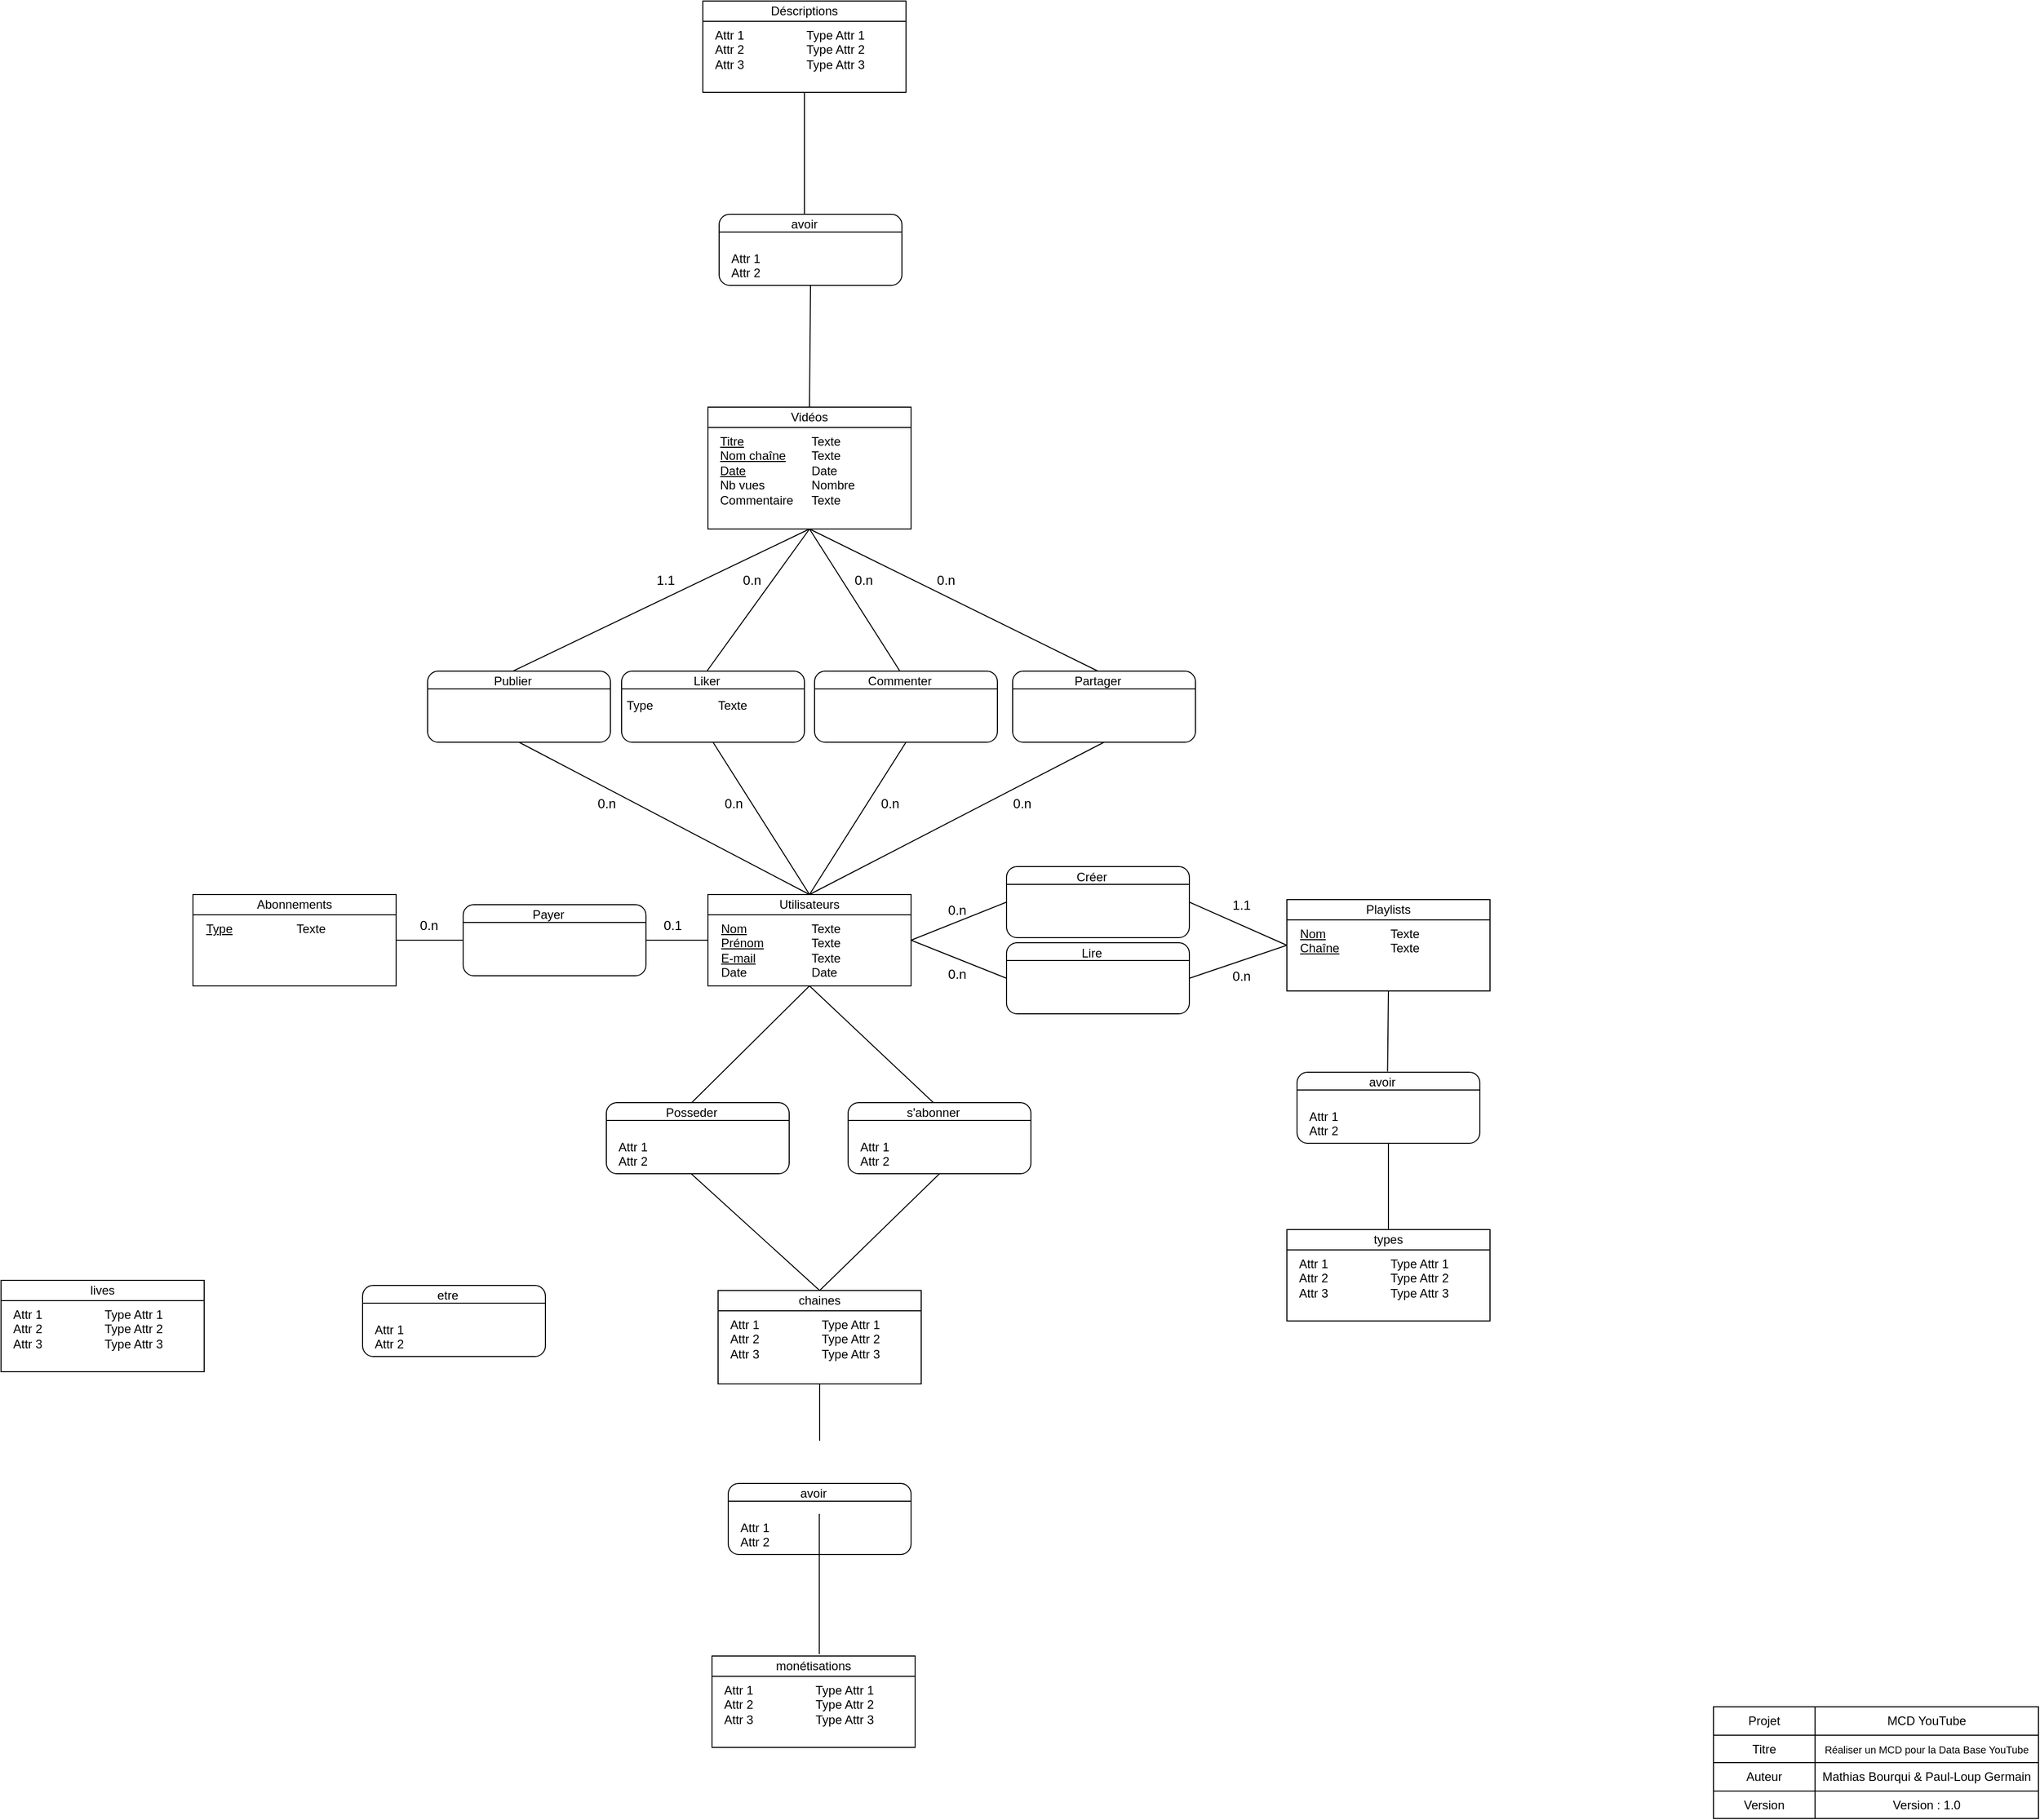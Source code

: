 <mxfile version="14.9.6" type="device"><diagram name="Page-1" id="2ca16b54-16f6-2749-3443-fa8db7711227"><mxGraphModel dx="4655" dy="2905" grid="1" gridSize="10" guides="1" tooltips="1" connect="1" arrows="1" fold="1" page="1" pageScale="1" pageWidth="1100" pageHeight="850" background="#ffffff" math="0" shadow="0"><root><mxCell id="0"/><mxCell id="1" parent="0"/><mxCell id="2ed32ef02a7f4228-1" value="&lt;div style=&quot;box-sizing: border-box ; width: 100% ; padding: 2px&quot;&gt;&lt;br&gt;&lt;/div&gt;" style="verticalAlign=top;align=center;overflow=fill;html=1;rounded=0;shadow=0;comic=0;labelBackgroundColor=none;strokeColor=#000000;strokeWidth=1;fillColor=#ffffff;fontFamily=Verdana;fontSize=12;fontColor=#000000;" parent="1" vertex="1"><mxGeometry x="570" y="250" width="200" height="90" as="geometry"/></mxCell><mxCell id="Gy9qdy7r6_L6vcuzWhop-12" value="&lt;div style=&quot;box-sizing: border-box ; width: 100% ; padding: 2px&quot;&gt;&lt;br&gt;&lt;/div&gt;" style="verticalAlign=top;align=center;overflow=fill;html=1;rounded=1;shadow=0;comic=0;labelBackgroundColor=none;strokeColor=#000000;strokeWidth=1;fillColor=#ffffff;fontFamily=Verdana;fontSize=12;fontColor=#000000;" parent="1" vertex="1"><mxGeometry x="294" y="30" width="180" height="70" as="geometry"/></mxCell><mxCell id="Gy9qdy7r6_L6vcuzWhop-16" value="&lt;div style=&quot;box-sizing: border-box ; width: 100% ; padding: 2px&quot;&gt;&lt;br&gt;&lt;/div&gt;" style="verticalAlign=top;align=center;overflow=fill;html=1;rounded=0;shadow=0;comic=0;labelBackgroundColor=none;strokeColor=#000000;strokeWidth=1;fillColor=#ffffff;fontFamily=Verdana;fontSize=12;fontColor=#000000;" parent="1" vertex="1"><mxGeometry x="570" y="-230" width="200" height="120" as="geometry"/></mxCell><mxCell id="SjU_2BTI9DgWFUzOwO9X-2" value="Utilisateurs" style="rounded=0;whiteSpace=wrap;html=1;" parent="1" vertex="1"><mxGeometry x="570" y="250" width="200" height="20" as="geometry"/></mxCell><mxCell id="SjU_2BTI9DgWFUzOwO9X-3" value="Vidéos" style="rounded=0;whiteSpace=wrap;html=1;" parent="1" vertex="1"><mxGeometry x="570" y="-230" width="200" height="20" as="geometry"/></mxCell><mxCell id="SjU_2BTI9DgWFUzOwO9X-4" value="&lt;u&gt;Nom&lt;/u&gt;&lt;br&gt;&lt;u&gt;Prénom&lt;/u&gt;&lt;br&gt;&lt;u&gt;E-mail&lt;/u&gt;&lt;br&gt;Date" style="text;html=1;strokeColor=none;fillColor=none;align=left;verticalAlign=top;whiteSpace=wrap;rounded=0;" parent="1" vertex="1"><mxGeometry x="581" y="270" width="90" height="70" as="geometry"/></mxCell><mxCell id="SjU_2BTI9DgWFUzOwO9X-6" value="Texte&lt;br&gt;Texte&lt;br&gt;Texte&lt;br&gt;Date" style="text;html=1;strokeColor=none;fillColor=none;align=left;verticalAlign=top;whiteSpace=wrap;rounded=0;" parent="1" vertex="1"><mxGeometry x="670" y="270" width="90" height="70" as="geometry"/></mxCell><mxCell id="SjU_2BTI9DgWFUzOwO9X-8" value="&lt;u&gt;Titre&lt;/u&gt;&lt;br&gt;&lt;u&gt;Nom chaîne&lt;/u&gt;&lt;br&gt;&lt;u&gt;Date&lt;/u&gt;&lt;br&gt;Nb vues&lt;br&gt;Commentaire" style="text;html=1;strokeColor=none;fillColor=none;align=left;verticalAlign=top;whiteSpace=wrap;rounded=0;" parent="1" vertex="1"><mxGeometry x="580" y="-210" width="90" height="100" as="geometry"/></mxCell><mxCell id="SjU_2BTI9DgWFUzOwO9X-10" value="Texte&lt;br&gt;Texte&lt;br&gt;Date&lt;br&gt;Nombre&lt;br&gt;Texte" style="text;html=1;strokeColor=none;fillColor=none;align=left;verticalAlign=top;whiteSpace=wrap;rounded=0;" parent="1" vertex="1"><mxGeometry x="670" y="-210" width="100" height="100" as="geometry"/></mxCell><mxCell id="SjU_2BTI9DgWFUzOwO9X-13" value="" style="endArrow=none;html=1;entryX=1;entryY=0.25;entryDx=0;entryDy=0;exitX=0;exitY=0.25;exitDx=0;exitDy=0;" parent="1" source="Gy9qdy7r6_L6vcuzWhop-12" target="Gy9qdy7r6_L6vcuzWhop-12" edge="1"><mxGeometry width="50" height="50" relative="1" as="geometry"><mxPoint x="14" y="180" as="sourcePoint"/><mxPoint x="64" y="130" as="targetPoint"/></mxGeometry></mxCell><mxCell id="SjU_2BTI9DgWFUzOwO9X-14" value="Publier" style="text;html=1;strokeColor=none;fillColor=none;align=center;verticalAlign=middle;whiteSpace=wrap;rounded=0;" parent="1" vertex="1"><mxGeometry x="318" y="30" width="120" height="20" as="geometry"/></mxCell><mxCell id="T0Hc3pSAEqjk6suuljC6-1" value="" style="shape=table;html=1;whiteSpace=wrap;startSize=0;container=1;collapsible=0;childLayout=tableLayout;" parent="1" vertex="1"><mxGeometry x="1560" y="1050" width="320" height="110" as="geometry"/></mxCell><mxCell id="T0Hc3pSAEqjk6suuljC6-2" value="" style="shape=partialRectangle;html=1;whiteSpace=wrap;collapsible=0;dropTarget=0;pointerEvents=0;fillColor=none;top=0;left=0;bottom=0;right=0;points=[[0,0.5],[1,0.5]];portConstraint=eastwest;" parent="T0Hc3pSAEqjk6suuljC6-1" vertex="1"><mxGeometry width="320" height="28" as="geometry"/></mxCell><mxCell id="T0Hc3pSAEqjk6suuljC6-3" value="Projet" style="shape=partialRectangle;html=1;whiteSpace=wrap;connectable=0;overflow=hidden;fillColor=none;top=0;left=0;bottom=0;right=0;" parent="T0Hc3pSAEqjk6suuljC6-2" vertex="1"><mxGeometry width="100" height="28" as="geometry"/></mxCell><mxCell id="T0Hc3pSAEqjk6suuljC6-4" value="MCD YouTube" style="shape=partialRectangle;html=1;whiteSpace=wrap;connectable=0;overflow=hidden;fillColor=none;top=0;left=0;bottom=0;right=0;" parent="T0Hc3pSAEqjk6suuljC6-2" vertex="1"><mxGeometry x="100" width="220" height="28" as="geometry"/></mxCell><mxCell id="T0Hc3pSAEqjk6suuljC6-5" value="" style="shape=partialRectangle;html=1;whiteSpace=wrap;collapsible=0;dropTarget=0;pointerEvents=0;fillColor=none;top=0;left=0;bottom=0;right=0;points=[[0,0.5],[1,0.5]];portConstraint=eastwest;" parent="T0Hc3pSAEqjk6suuljC6-1" vertex="1"><mxGeometry y="28" width="320" height="27" as="geometry"/></mxCell><mxCell id="T0Hc3pSAEqjk6suuljC6-6" value="Titre" style="shape=partialRectangle;html=1;whiteSpace=wrap;connectable=0;overflow=hidden;fillColor=none;top=0;left=0;bottom=0;right=0;" parent="T0Hc3pSAEqjk6suuljC6-5" vertex="1"><mxGeometry width="100" height="27" as="geometry"/></mxCell><mxCell id="T0Hc3pSAEqjk6suuljC6-7" value="&lt;font style=&quot;font-size: 10px&quot;&gt;Réaliser un MCD pour la Data Base YouTube&lt;/font&gt;" style="shape=partialRectangle;html=1;whiteSpace=wrap;connectable=0;overflow=hidden;fillColor=none;top=0;left=0;bottom=0;right=0;" parent="T0Hc3pSAEqjk6suuljC6-5" vertex="1"><mxGeometry x="100" width="220" height="27" as="geometry"/></mxCell><mxCell id="T0Hc3pSAEqjk6suuljC6-8" value="" style="shape=partialRectangle;html=1;whiteSpace=wrap;collapsible=0;dropTarget=0;pointerEvents=0;fillColor=none;top=0;left=0;bottom=0;right=0;points=[[0,0.5],[1,0.5]];portConstraint=eastwest;" parent="T0Hc3pSAEqjk6suuljC6-1" vertex="1"><mxGeometry y="55" width="320" height="28" as="geometry"/></mxCell><mxCell id="T0Hc3pSAEqjk6suuljC6-9" value="Auteur" style="shape=partialRectangle;html=1;whiteSpace=wrap;connectable=0;overflow=hidden;fillColor=none;top=0;left=0;bottom=0;right=0;" parent="T0Hc3pSAEqjk6suuljC6-8" vertex="1"><mxGeometry width="100" height="28" as="geometry"/></mxCell><mxCell id="T0Hc3pSAEqjk6suuljC6-10" value="Mathias Bourqui &amp;amp; Paul-Loup Germain" style="shape=partialRectangle;html=1;whiteSpace=wrap;connectable=0;overflow=hidden;fillColor=none;top=0;left=0;bottom=0;right=0;" parent="T0Hc3pSAEqjk6suuljC6-8" vertex="1"><mxGeometry x="100" width="220" height="28" as="geometry"/></mxCell><mxCell id="T0Hc3pSAEqjk6suuljC6-11" value="" style="shape=partialRectangle;html=1;whiteSpace=wrap;collapsible=0;dropTarget=0;pointerEvents=0;fillColor=none;top=0;left=0;bottom=0;right=0;points=[[0,0.5],[1,0.5]];portConstraint=eastwest;" parent="T0Hc3pSAEqjk6suuljC6-1" vertex="1"><mxGeometry y="83" width="320" height="27" as="geometry"/></mxCell><mxCell id="T0Hc3pSAEqjk6suuljC6-12" value="Version" style="shape=partialRectangle;html=1;whiteSpace=wrap;connectable=0;overflow=hidden;fillColor=none;top=0;left=0;bottom=0;right=0;" parent="T0Hc3pSAEqjk6suuljC6-11" vertex="1"><mxGeometry width="100" height="27" as="geometry"/></mxCell><mxCell id="T0Hc3pSAEqjk6suuljC6-13" value="Version : 1.0" style="shape=partialRectangle;html=1;whiteSpace=wrap;connectable=0;overflow=hidden;fillColor=none;top=0;left=0;bottom=0;right=0;" parent="T0Hc3pSAEqjk6suuljC6-11" vertex="1"><mxGeometry x="100" width="220" height="27" as="geometry"/></mxCell><mxCell id="DXN9fghOhobThYDQpGp4-1" value="&lt;div style=&quot;box-sizing: border-box ; width: 100% ; padding: 2px&quot;&gt;&lt;br&gt;&lt;/div&gt;" style="verticalAlign=top;align=center;overflow=fill;html=1;rounded=1;shadow=0;comic=0;labelBackgroundColor=none;strokeColor=#000000;strokeWidth=1;fillColor=#ffffff;fontFamily=Verdana;fontSize=12;fontColor=#000000;" parent="1" vertex="1"><mxGeometry x="485" y="30" width="180" height="70" as="geometry"/></mxCell><mxCell id="DXN9fghOhobThYDQpGp4-3" value="" style="endArrow=none;html=1;entryX=1;entryY=0.25;entryDx=0;entryDy=0;exitX=0;exitY=0.25;exitDx=0;exitDy=0;" parent="1" source="DXN9fghOhobThYDQpGp4-1" target="DXN9fghOhobThYDQpGp4-1" edge="1"><mxGeometry width="50" height="50" relative="1" as="geometry"><mxPoint x="205" y="180" as="sourcePoint"/><mxPoint x="255" y="130" as="targetPoint"/></mxGeometry></mxCell><mxCell id="DXN9fghOhobThYDQpGp4-4" value="Liker" style="text;html=1;strokeColor=none;fillColor=none;align=center;verticalAlign=middle;whiteSpace=wrap;rounded=0;" parent="1" vertex="1"><mxGeometry x="509" y="30" width="120" height="20" as="geometry"/></mxCell><mxCell id="DXN9fghOhobThYDQpGp4-5" value="&lt;div style=&quot;box-sizing: border-box ; width: 100% ; padding: 2px&quot;&gt;&lt;br&gt;&lt;/div&gt;" style="verticalAlign=top;align=center;overflow=fill;html=1;rounded=1;shadow=0;comic=0;labelBackgroundColor=none;strokeColor=#000000;strokeWidth=1;fillColor=#ffffff;fontFamily=Verdana;fontSize=12;fontColor=#000000;" parent="1" vertex="1"><mxGeometry x="675" y="30" width="180" height="70" as="geometry"/></mxCell><mxCell id="DXN9fghOhobThYDQpGp4-7" value="" style="endArrow=none;html=1;entryX=1;entryY=0.25;entryDx=0;entryDy=0;exitX=0;exitY=0.25;exitDx=0;exitDy=0;" parent="1" source="DXN9fghOhobThYDQpGp4-5" target="DXN9fghOhobThYDQpGp4-5" edge="1"><mxGeometry width="50" height="50" relative="1" as="geometry"><mxPoint x="395" y="180" as="sourcePoint"/><mxPoint x="445" y="130" as="targetPoint"/></mxGeometry></mxCell><mxCell id="DXN9fghOhobThYDQpGp4-8" value="Commenter" style="text;html=1;strokeColor=none;fillColor=none;align=center;verticalAlign=middle;whiteSpace=wrap;rounded=0;" parent="1" vertex="1"><mxGeometry x="699" y="30" width="120" height="20" as="geometry"/></mxCell><mxCell id="DXN9fghOhobThYDQpGp4-9" value="&lt;div style=&quot;box-sizing: border-box ; width: 100% ; padding: 2px&quot;&gt;&lt;br&gt;&lt;/div&gt;" style="verticalAlign=top;align=center;overflow=fill;html=1;rounded=1;shadow=0;comic=0;labelBackgroundColor=none;strokeColor=#000000;strokeWidth=1;fillColor=#ffffff;fontFamily=Verdana;fontSize=12;fontColor=#000000;" parent="1" vertex="1"><mxGeometry x="870" y="30" width="180" height="70" as="geometry"/></mxCell><mxCell id="DXN9fghOhobThYDQpGp4-11" value="" style="endArrow=none;html=1;entryX=1;entryY=0.25;entryDx=0;entryDy=0;exitX=0;exitY=0.25;exitDx=0;exitDy=0;" parent="1" source="DXN9fghOhobThYDQpGp4-9" target="DXN9fghOhobThYDQpGp4-9" edge="1"><mxGeometry width="50" height="50" relative="1" as="geometry"><mxPoint x="590" y="180" as="sourcePoint"/><mxPoint x="640" y="130" as="targetPoint"/></mxGeometry></mxCell><mxCell id="DXN9fghOhobThYDQpGp4-12" value="Partager" style="text;html=1;strokeColor=none;fillColor=none;align=center;verticalAlign=middle;whiteSpace=wrap;rounded=0;" parent="1" vertex="1"><mxGeometry x="894" y="30" width="120" height="20" as="geometry"/></mxCell><mxCell id="DXN9fghOhobThYDQpGp4-14" value="" style="endArrow=none;html=1;entryX=0.5;entryY=1;entryDx=0;entryDy=0;exitX=0.5;exitY=0;exitDx=0;exitDy=0;" parent="1" source="SjU_2BTI9DgWFUzOwO9X-14" target="Gy9qdy7r6_L6vcuzWhop-16" edge="1"><mxGeometry width="50" height="50" relative="1" as="geometry"><mxPoint x="390" y="-100" as="sourcePoint"/><mxPoint x="440" y="-150" as="targetPoint"/></mxGeometry></mxCell><mxCell id="DXN9fghOhobThYDQpGp4-15" value="" style="endArrow=none;html=1;entryX=0.5;entryY=1;entryDx=0;entryDy=0;exitX=0.5;exitY=0;exitDx=0;exitDy=0;" parent="1" source="DXN9fghOhobThYDQpGp4-4" target="Gy9qdy7r6_L6vcuzWhop-16" edge="1"><mxGeometry width="50" height="50" relative="1" as="geometry"><mxPoint x="600" y="-70" as="sourcePoint"/><mxPoint x="650" y="-120" as="targetPoint"/></mxGeometry></mxCell><mxCell id="DXN9fghOhobThYDQpGp4-16" value="" style="endArrow=none;html=1;exitX=0.5;exitY=1;exitDx=0;exitDy=0;entryX=0.5;entryY=0;entryDx=0;entryDy=0;" parent="1" source="Gy9qdy7r6_L6vcuzWhop-16" target="DXN9fghOhobThYDQpGp4-8" edge="1"><mxGeometry width="50" height="50" relative="1" as="geometry"><mxPoint x="690" y="50" as="sourcePoint"/><mxPoint x="740" as="targetPoint"/></mxGeometry></mxCell><mxCell id="DXN9fghOhobThYDQpGp4-17" value="" style="endArrow=none;html=1;entryX=0.5;entryY=1;entryDx=0;entryDy=0;exitX=0.5;exitY=0;exitDx=0;exitDy=0;" parent="1" source="DXN9fghOhobThYDQpGp4-12" target="Gy9qdy7r6_L6vcuzWhop-16" edge="1"><mxGeometry width="50" height="50" relative="1" as="geometry"><mxPoint x="910" y="-110" as="sourcePoint"/><mxPoint x="960" y="-160" as="targetPoint"/></mxGeometry></mxCell><mxCell id="DXN9fghOhobThYDQpGp4-18" value="" style="endArrow=none;html=1;entryX=0.5;entryY=0;entryDx=0;entryDy=0;exitX=0.5;exitY=1;exitDx=0;exitDy=0;" parent="1" source="Gy9qdy7r6_L6vcuzWhop-12" target="SjU_2BTI9DgWFUzOwO9X-2" edge="1"><mxGeometry width="50" height="50" relative="1" as="geometry"><mxPoint x="280" y="180" as="sourcePoint"/><mxPoint x="330" y="130" as="targetPoint"/></mxGeometry></mxCell><mxCell id="DXN9fghOhobThYDQpGp4-19" value="" style="endArrow=none;html=1;exitX=0.5;exitY=1;exitDx=0;exitDy=0;entryX=0.5;entryY=0;entryDx=0;entryDy=0;" parent="1" source="DXN9fghOhobThYDQpGp4-1" target="SjU_2BTI9DgWFUzOwO9X-2" edge="1"><mxGeometry width="50" height="50" relative="1" as="geometry"><mxPoint x="720" y="160" as="sourcePoint"/><mxPoint x="770" y="110" as="targetPoint"/></mxGeometry></mxCell><mxCell id="DXN9fghOhobThYDQpGp4-20" value="" style="endArrow=none;html=1;entryX=0.5;entryY=1;entryDx=0;entryDy=0;exitX=0.5;exitY=0;exitDx=0;exitDy=0;" parent="1" source="SjU_2BTI9DgWFUzOwO9X-2" target="DXN9fghOhobThYDQpGp4-5" edge="1"><mxGeometry width="50" height="50" relative="1" as="geometry"><mxPoint x="670" y="240" as="sourcePoint"/><mxPoint x="830" y="120" as="targetPoint"/></mxGeometry></mxCell><mxCell id="DXN9fghOhobThYDQpGp4-21" value="" style="endArrow=none;html=1;entryX=0.5;entryY=1;entryDx=0;entryDy=0;exitX=0.5;exitY=0;exitDx=0;exitDy=0;" parent="1" source="SjU_2BTI9DgWFUzOwO9X-2" target="DXN9fghOhobThYDQpGp4-9" edge="1"><mxGeometry width="50" height="50" relative="1" as="geometry"><mxPoint x="910" y="170" as="sourcePoint"/><mxPoint x="960" y="120" as="targetPoint"/></mxGeometry></mxCell><mxCell id="DXN9fghOhobThYDQpGp4-22" value="&lt;div style=&quot;box-sizing: border-box ; width: 100% ; padding: 2px&quot;&gt;&lt;br&gt;&lt;/div&gt;" style="verticalAlign=top;align=center;overflow=fill;html=1;rounded=0;shadow=0;comic=0;labelBackgroundColor=none;strokeColor=#000000;strokeWidth=1;fillColor=#ffffff;fontFamily=Verdana;fontSize=12;fontColor=#000000;" parent="1" vertex="1"><mxGeometry x="580" y="642" width="200" height="90" as="geometry"/></mxCell><mxCell id="DXN9fghOhobThYDQpGp4-23" value="chaines" style="rounded=0;whiteSpace=wrap;html=1;" parent="1" vertex="1"><mxGeometry x="580" y="640" width="200" height="20" as="geometry"/></mxCell><mxCell id="DXN9fghOhobThYDQpGp4-24" value="Attr 1&lt;br&gt;Attr 2&lt;br&gt;Attr 3" style="text;html=1;strokeColor=none;fillColor=none;align=left;verticalAlign=top;whiteSpace=wrap;rounded=0;" parent="1" vertex="1"><mxGeometry x="590" y="660" width="90" height="20" as="geometry"/></mxCell><mxCell id="DXN9fghOhobThYDQpGp4-25" value="Type Attr 1&lt;br&gt;Type Attr 2&lt;br&gt;Type Attr 3" style="text;html=1;strokeColor=none;fillColor=none;align=left;verticalAlign=top;whiteSpace=wrap;rounded=0;" parent="1" vertex="1"><mxGeometry x="680" y="660" width="100" height="20" as="geometry"/></mxCell><mxCell id="DXN9fghOhobThYDQpGp4-30" value="&lt;div style=&quot;box-sizing: border-box ; width: 100% ; padding: 2px&quot;&gt;&lt;br&gt;&lt;/div&gt;" style="verticalAlign=top;align=center;overflow=fill;html=1;rounded=1;shadow=0;comic=0;labelBackgroundColor=none;strokeColor=#000000;strokeWidth=1;fillColor=#ffffff;fontFamily=Verdana;fontSize=12;fontColor=#000000;" parent="1" vertex="1"><mxGeometry x="708" y="455" width="180" height="70" as="geometry"/></mxCell><mxCell id="DXN9fghOhobThYDQpGp4-31" value="Attr 1&lt;br&gt;Attr 2" style="text;html=1;strokeColor=none;fillColor=none;align=left;verticalAlign=top;whiteSpace=wrap;rounded=0;" parent="1" vertex="1"><mxGeometry x="718" y="485" width="90" height="20" as="geometry"/></mxCell><mxCell id="DXN9fghOhobThYDQpGp4-32" value="" style="endArrow=none;html=1;entryX=1;entryY=0.25;entryDx=0;entryDy=0;exitX=0;exitY=0.25;exitDx=0;exitDy=0;" parent="1" source="DXN9fghOhobThYDQpGp4-30" target="DXN9fghOhobThYDQpGp4-30" edge="1"><mxGeometry width="50" height="50" relative="1" as="geometry"><mxPoint x="428" y="605" as="sourcePoint"/><mxPoint x="478" y="555" as="targetPoint"/></mxGeometry></mxCell><mxCell id="DXN9fghOhobThYDQpGp4-33" value="s'abonner" style="text;html=1;strokeColor=none;fillColor=none;align=center;verticalAlign=middle;whiteSpace=wrap;rounded=0;" parent="1" vertex="1"><mxGeometry x="732" y="455" width="120" height="20" as="geometry"/></mxCell><mxCell id="DXN9fghOhobThYDQpGp4-40" value="&lt;div style=&quot;box-sizing: border-box ; width: 100% ; padding: 2px&quot;&gt;&lt;br&gt;&lt;/div&gt;" style="verticalAlign=top;align=center;overflow=fill;html=1;rounded=0;shadow=0;comic=0;labelBackgroundColor=none;strokeColor=#000000;strokeWidth=1;fillColor=#ffffff;fontFamily=Verdana;fontSize=12;fontColor=#000000;" parent="1" vertex="1"><mxGeometry x="63" y="250" width="200" height="90" as="geometry"/></mxCell><mxCell id="DXN9fghOhobThYDQpGp4-41" value="Abonnements" style="rounded=0;whiteSpace=wrap;html=1;" parent="1" vertex="1"><mxGeometry x="63" y="250" width="200" height="20" as="geometry"/></mxCell><mxCell id="DXN9fghOhobThYDQpGp4-42" value="&lt;u&gt;Type&lt;/u&gt;" style="text;html=1;strokeColor=none;fillColor=none;align=left;verticalAlign=top;whiteSpace=wrap;rounded=0;" parent="1" vertex="1"><mxGeometry x="74" y="270" width="90" height="60" as="geometry"/></mxCell><mxCell id="DXN9fghOhobThYDQpGp4-43" value="Texte" style="text;html=1;strokeColor=none;fillColor=none;align=left;verticalAlign=top;whiteSpace=wrap;rounded=0;" parent="1" vertex="1"><mxGeometry x="163" y="270" width="100" height="50" as="geometry"/></mxCell><mxCell id="DXN9fghOhobThYDQpGp4-44" value="&lt;div style=&quot;box-sizing: border-box ; width: 100% ; padding: 2px&quot;&gt;&lt;br&gt;&lt;/div&gt;" style="verticalAlign=top;align=center;overflow=fill;html=1;rounded=1;shadow=0;comic=0;labelBackgroundColor=none;strokeColor=#000000;strokeWidth=1;fillColor=#ffffff;fontFamily=Verdana;fontSize=12;fontColor=#000000;" parent="1" vertex="1"><mxGeometry x="329" y="260" width="180" height="70" as="geometry"/></mxCell><mxCell id="DXN9fghOhobThYDQpGp4-46" value="" style="endArrow=none;html=1;entryX=1;entryY=0.25;entryDx=0;entryDy=0;exitX=0;exitY=0.25;exitDx=0;exitDy=0;" parent="1" source="DXN9fghOhobThYDQpGp4-44" target="DXN9fghOhobThYDQpGp4-44" edge="1"><mxGeometry width="50" height="50" relative="1" as="geometry"><mxPoint x="49" y="410" as="sourcePoint"/><mxPoint x="99" y="360" as="targetPoint"/></mxGeometry></mxCell><mxCell id="DXN9fghOhobThYDQpGp4-47" value="Payer" style="text;html=1;strokeColor=none;fillColor=none;align=center;verticalAlign=middle;whiteSpace=wrap;rounded=0;" parent="1" vertex="1"><mxGeometry x="353" y="260" width="120" height="20" as="geometry"/></mxCell><mxCell id="DXN9fghOhobThYDQpGp4-50" value="&lt;div style=&quot;box-sizing: border-box ; width: 100% ; padding: 2px&quot;&gt;&lt;br&gt;&lt;/div&gt;" style="verticalAlign=top;align=center;overflow=fill;html=1;rounded=0;shadow=0;comic=0;labelBackgroundColor=none;strokeColor=#000000;strokeWidth=1;fillColor=#ffffff;fontFamily=Verdana;fontSize=12;fontColor=#000000;" parent="1" vertex="1"><mxGeometry x="1140" y="255" width="200" height="90" as="geometry"/></mxCell><mxCell id="DXN9fghOhobThYDQpGp4-51" value="Playlists" style="rounded=0;whiteSpace=wrap;html=1;" parent="1" vertex="1"><mxGeometry x="1140" y="255" width="200" height="20" as="geometry"/></mxCell><mxCell id="DXN9fghOhobThYDQpGp4-52" value="&lt;u&gt;Nom&lt;/u&gt;&lt;br&gt;&lt;u&gt;Chaîne&lt;/u&gt;&lt;br&gt;" style="text;html=1;strokeColor=none;fillColor=none;align=left;verticalAlign=top;whiteSpace=wrap;rounded=0;" parent="1" vertex="1"><mxGeometry x="1151" y="275" width="90" height="70" as="geometry"/></mxCell><mxCell id="DXN9fghOhobThYDQpGp4-53" value="Texte&lt;br&gt;Texte&lt;br&gt;" style="text;html=1;strokeColor=none;fillColor=none;align=left;verticalAlign=top;whiteSpace=wrap;rounded=0;" parent="1" vertex="1"><mxGeometry x="1240" y="275" width="100" height="70" as="geometry"/></mxCell><mxCell id="DXN9fghOhobThYDQpGp4-62" value="&lt;div style=&quot;box-sizing: border-box ; width: 100% ; padding: 2px&quot;&gt;&lt;br&gt;&lt;/div&gt;" style="verticalAlign=top;align=center;overflow=fill;html=1;rounded=1;shadow=0;comic=0;labelBackgroundColor=none;strokeColor=#000000;strokeWidth=1;fillColor=#ffffff;fontFamily=Verdana;fontSize=12;fontColor=#000000;" parent="1" vertex="1"><mxGeometry x="864" y="297.5" width="180" height="70" as="geometry"/></mxCell><mxCell id="DXN9fghOhobThYDQpGp4-64" value="" style="endArrow=none;html=1;entryX=1;entryY=0.25;entryDx=0;entryDy=0;exitX=0;exitY=0.25;exitDx=0;exitDy=0;" parent="1" source="DXN9fghOhobThYDQpGp4-62" target="DXN9fghOhobThYDQpGp4-62" edge="1"><mxGeometry width="50" height="50" relative="1" as="geometry"><mxPoint x="584" y="447.5" as="sourcePoint"/><mxPoint x="634" y="397.5" as="targetPoint"/></mxGeometry></mxCell><mxCell id="DXN9fghOhobThYDQpGp4-65" value="Lire" style="text;html=1;strokeColor=none;fillColor=none;align=center;verticalAlign=middle;whiteSpace=wrap;rounded=0;" parent="1" vertex="1"><mxGeometry x="888" y="297.5" width="120" height="20" as="geometry"/></mxCell><mxCell id="DXN9fghOhobThYDQpGp4-66" value="&lt;div style=&quot;box-sizing: border-box ; width: 100% ; padding: 2px&quot;&gt;&lt;br&gt;&lt;/div&gt;" style="verticalAlign=top;align=center;overflow=fill;html=1;rounded=1;shadow=0;comic=0;labelBackgroundColor=none;strokeColor=#000000;strokeWidth=1;fillColor=#ffffff;fontFamily=Verdana;fontSize=12;fontColor=#000000;" parent="1" vertex="1"><mxGeometry x="864" y="222.5" width="180" height="70" as="geometry"/></mxCell><mxCell id="DXN9fghOhobThYDQpGp4-68" value="" style="endArrow=none;html=1;entryX=1;entryY=0.25;entryDx=0;entryDy=0;exitX=0;exitY=0.25;exitDx=0;exitDy=0;" parent="1" source="DXN9fghOhobThYDQpGp4-66" target="DXN9fghOhobThYDQpGp4-66" edge="1"><mxGeometry width="50" height="50" relative="1" as="geometry"><mxPoint x="584" y="372.5" as="sourcePoint"/><mxPoint x="634" y="322.5" as="targetPoint"/></mxGeometry></mxCell><mxCell id="DXN9fghOhobThYDQpGp4-69" value="Créer" style="text;html=1;strokeColor=none;fillColor=none;align=center;verticalAlign=middle;whiteSpace=wrap;rounded=0;" parent="1" vertex="1"><mxGeometry x="888" y="222.5" width="120" height="20" as="geometry"/></mxCell><mxCell id="DXN9fghOhobThYDQpGp4-74" value="&lt;div style=&quot;box-sizing: border-box ; width: 100% ; padding: 2px&quot;&gt;&lt;br&gt;&lt;/div&gt;" style="verticalAlign=top;align=center;overflow=fill;html=1;rounded=0;shadow=0;comic=0;labelBackgroundColor=none;strokeColor=#000000;strokeWidth=1;fillColor=#ffffff;fontFamily=Verdana;fontSize=12;fontColor=#000000;" parent="1" vertex="1"><mxGeometry x="574" y="1000" width="200" height="90" as="geometry"/></mxCell><mxCell id="DXN9fghOhobThYDQpGp4-75" value="monétisations" style="rounded=0;whiteSpace=wrap;html=1;" parent="1" vertex="1"><mxGeometry x="574" y="1000" width="200" height="20" as="geometry"/></mxCell><mxCell id="DXN9fghOhobThYDQpGp4-76" value="Attr 1&lt;br&gt;Attr 2&lt;br&gt;Attr 3" style="text;html=1;strokeColor=none;fillColor=none;align=left;verticalAlign=top;whiteSpace=wrap;rounded=0;" parent="1" vertex="1"><mxGeometry x="584" y="1020" width="90" height="20" as="geometry"/></mxCell><mxCell id="DXN9fghOhobThYDQpGp4-77" value="Type Attr 1&lt;br&gt;Type Attr 2&lt;br&gt;Type Attr 3" style="text;html=1;strokeColor=none;fillColor=none;align=left;verticalAlign=top;whiteSpace=wrap;rounded=0;" parent="1" vertex="1"><mxGeometry x="674" y="1020" width="100" height="20" as="geometry"/></mxCell><mxCell id="DXN9fghOhobThYDQpGp4-78" value="&lt;div style=&quot;box-sizing: border-box ; width: 100% ; padding: 2px&quot;&gt;&lt;br&gt;&lt;/div&gt;" style="verticalAlign=top;align=center;overflow=fill;html=1;rounded=1;shadow=0;comic=0;labelBackgroundColor=none;strokeColor=#000000;strokeWidth=1;fillColor=#ffffff;fontFamily=Verdana;fontSize=12;fontColor=#000000;" parent="1" vertex="1"><mxGeometry x="590" y="830" width="180" height="70" as="geometry"/></mxCell><mxCell id="DXN9fghOhobThYDQpGp4-79" value="Attr 1&lt;br&gt;Attr 2" style="text;html=1;strokeColor=none;fillColor=none;align=left;verticalAlign=top;whiteSpace=wrap;rounded=0;" parent="1" vertex="1"><mxGeometry x="600" y="860" width="90" height="20" as="geometry"/></mxCell><mxCell id="DXN9fghOhobThYDQpGp4-80" value="" style="endArrow=none;html=1;entryX=1;entryY=0.25;entryDx=0;entryDy=0;exitX=0;exitY=0.25;exitDx=0;exitDy=0;" parent="1" source="DXN9fghOhobThYDQpGp4-78" target="DXN9fghOhobThYDQpGp4-78" edge="1"><mxGeometry width="50" height="50" relative="1" as="geometry"><mxPoint x="310" y="980" as="sourcePoint"/><mxPoint x="360" y="930" as="targetPoint"/></mxGeometry></mxCell><mxCell id="DXN9fghOhobThYDQpGp4-81" value="avoir" style="text;html=1;strokeColor=none;fillColor=none;align=center;verticalAlign=middle;whiteSpace=wrap;rounded=0;" parent="1" vertex="1"><mxGeometry x="614" y="830" width="120" height="20" as="geometry"/></mxCell><mxCell id="DXN9fghOhobThYDQpGp4-82" value="" style="endArrow=none;html=1;entryX=0.5;entryY=1;entryDx=0;entryDy=0;" parent="1" target="DXN9fghOhobThYDQpGp4-22" edge="1"><mxGeometry width="50" height="50" relative="1" as="geometry"><mxPoint x="680" y="788" as="sourcePoint"/><mxPoint x="690" y="690" as="targetPoint"/></mxGeometry></mxCell><mxCell id="DXN9fghOhobThYDQpGp4-83" value="" style="endArrow=none;html=1;entryX=0.5;entryY=1;entryDx=0;entryDy=0;" parent="1" edge="1"><mxGeometry width="50" height="50" relative="1" as="geometry"><mxPoint x="679.67" y="998" as="sourcePoint"/><mxPoint x="679.67" y="860" as="targetPoint"/></mxGeometry></mxCell><mxCell id="DXN9fghOhobThYDQpGp4-88" value="&lt;div style=&quot;box-sizing: border-box ; width: 100% ; padding: 2px&quot;&gt;&lt;br&gt;&lt;/div&gt;" style="verticalAlign=top;align=center;overflow=fill;html=1;rounded=1;shadow=0;comic=0;labelBackgroundColor=none;strokeColor=#000000;strokeWidth=1;fillColor=#ffffff;fontFamily=Verdana;fontSize=12;fontColor=#000000;" parent="1" vertex="1"><mxGeometry x="470" y="455" width="180" height="70" as="geometry"/></mxCell><mxCell id="DXN9fghOhobThYDQpGp4-89" value="Attr 1&lt;br&gt;Attr 2" style="text;html=1;strokeColor=none;fillColor=none;align=left;verticalAlign=top;whiteSpace=wrap;rounded=0;" parent="1" vertex="1"><mxGeometry x="480" y="485" width="90" height="20" as="geometry"/></mxCell><mxCell id="DXN9fghOhobThYDQpGp4-90" value="" style="endArrow=none;html=1;entryX=1;entryY=0.25;entryDx=0;entryDy=0;exitX=0;exitY=0.25;exitDx=0;exitDy=0;" parent="1" source="DXN9fghOhobThYDQpGp4-88" target="DXN9fghOhobThYDQpGp4-88" edge="1"><mxGeometry width="50" height="50" relative="1" as="geometry"><mxPoint x="190" y="605" as="sourcePoint"/><mxPoint x="240" y="555" as="targetPoint"/></mxGeometry></mxCell><mxCell id="DXN9fghOhobThYDQpGp4-91" value="Posseder" style="text;html=1;strokeColor=none;fillColor=none;align=center;verticalAlign=middle;whiteSpace=wrap;rounded=0;" parent="1" vertex="1"><mxGeometry x="494" y="455" width="120" height="20" as="geometry"/></mxCell><mxCell id="DXN9fghOhobThYDQpGp4-94" value="" style="endArrow=none;html=1;entryX=0.464;entryY=1;entryDx=0;entryDy=0;entryPerimeter=0;exitX=0.5;exitY=0;exitDx=0;exitDy=0;" parent="1" source="DXN9fghOhobThYDQpGp4-23" target="DXN9fghOhobThYDQpGp4-88" edge="1"><mxGeometry width="50" height="50" relative="1" as="geometry"><mxPoint x="480" y="640" as="sourcePoint"/><mxPoint x="530" y="590" as="targetPoint"/></mxGeometry></mxCell><mxCell id="DXN9fghOhobThYDQpGp4-95" value="" style="endArrow=none;html=1;entryX=0.5;entryY=1;entryDx=0;entryDy=0;exitX=0.5;exitY=0;exitDx=0;exitDy=0;" parent="1" source="DXN9fghOhobThYDQpGp4-23" target="DXN9fghOhobThYDQpGp4-30" edge="1"><mxGeometry width="50" height="50" relative="1" as="geometry"><mxPoint x="972.48" y="700" as="sourcePoint"/><mxPoint x="810" y="600" as="targetPoint"/></mxGeometry></mxCell><mxCell id="R3XFue5YI3KKG-i04Tve-1" value="&lt;font style=&quot;font-size: 13px&quot;&gt;0.n&lt;/font&gt;" style="text;html=1;align=center;verticalAlign=middle;resizable=0;points=[];autosize=1;" parent="1" vertex="1"><mxGeometry x="455" y="150" width="30" height="20" as="geometry"/></mxCell><mxCell id="R3XFue5YI3KKG-i04Tve-2" value="&lt;font style=&quot;font-size: 13px&quot;&gt;1.1&lt;/font&gt;" style="text;html=1;align=center;verticalAlign=middle;resizable=0;points=[];autosize=1;" parent="1" vertex="1"><mxGeometry x="513" y="-70" width="30" height="20" as="geometry"/></mxCell><mxCell id="R3XFue5YI3KKG-i04Tve-3" value="&lt;font style=&quot;font-size: 13px&quot;&gt;0.n&lt;/font&gt;" style="text;html=1;align=center;verticalAlign=middle;resizable=0;points=[];autosize=1;" parent="1" vertex="1"><mxGeometry x="580" y="150" width="30" height="20" as="geometry"/></mxCell><mxCell id="R3XFue5YI3KKG-i04Tve-6" value="&lt;font style=&quot;font-size: 13px&quot;&gt;0.n&lt;/font&gt;" style="text;html=1;align=center;verticalAlign=middle;resizable=0;points=[];autosize=1;" parent="1" vertex="1"><mxGeometry x="598" y="-70" width="30" height="20" as="geometry"/></mxCell><mxCell id="R3XFue5YI3KKG-i04Tve-7" value="&lt;font style=&quot;font-size: 13px&quot;&gt;0.n&lt;/font&gt;" style="text;html=1;align=center;verticalAlign=middle;resizable=0;points=[];autosize=1;" parent="1" vertex="1"><mxGeometry x="734" y="150" width="30" height="20" as="geometry"/></mxCell><mxCell id="R3XFue5YI3KKG-i04Tve-8" value="&lt;font style=&quot;font-size: 13px&quot;&gt;0.n&lt;/font&gt;" style="text;html=1;align=center;verticalAlign=middle;resizable=0;points=[];autosize=1;" parent="1" vertex="1"><mxGeometry x="708" y="-70" width="30" height="20" as="geometry"/></mxCell><mxCell id="R3XFue5YI3KKG-i04Tve-9" value="&lt;font style=&quot;font-size: 13px&quot;&gt;0.n&lt;/font&gt;" style="text;html=1;align=center;verticalAlign=middle;resizable=0;points=[];autosize=1;" parent="1" vertex="1"><mxGeometry x="864" y="150" width="30" height="20" as="geometry"/></mxCell><mxCell id="R3XFue5YI3KKG-i04Tve-10" value="&lt;font style=&quot;font-size: 13px&quot;&gt;0.n&lt;/font&gt;" style="text;html=1;align=center;verticalAlign=middle;resizable=0;points=[];autosize=1;" parent="1" vertex="1"><mxGeometry x="789" y="-70" width="30" height="20" as="geometry"/></mxCell><mxCell id="R3XFue5YI3KKG-i04Tve-11" value="" style="endArrow=none;html=1;entryX=0;entryY=0.5;entryDx=0;entryDy=0;exitX=1;exitY=0.5;exitDx=0;exitDy=0;" parent="1" source="DXN9fghOhobThYDQpGp4-44" target="2ed32ef02a7f4228-1" edge="1"><mxGeometry width="50" height="50" relative="1" as="geometry"><mxPoint x="510" y="370" as="sourcePoint"/><mxPoint x="560" y="320" as="targetPoint"/></mxGeometry></mxCell><mxCell id="R3XFue5YI3KKG-i04Tve-12" value="" style="endArrow=none;html=1;entryX=1;entryY=0.5;entryDx=0;entryDy=0;exitX=0;exitY=0.5;exitDx=0;exitDy=0;" parent="1" source="DXN9fghOhobThYDQpGp4-44" target="DXN9fghOhobThYDQpGp4-43" edge="1"><mxGeometry width="50" height="50" relative="1" as="geometry"><mxPoint x="289" y="405" as="sourcePoint"/><mxPoint x="339" y="355" as="targetPoint"/></mxGeometry></mxCell><mxCell id="R3XFue5YI3KKG-i04Tve-13" value="&lt;font style=&quot;font-size: 13px&quot;&gt;0.1&lt;/font&gt;" style="text;html=1;align=center;verticalAlign=middle;resizable=0;points=[];autosize=1;" parent="1" vertex="1"><mxGeometry x="520" y="270" width="30" height="20" as="geometry"/></mxCell><mxCell id="R3XFue5YI3KKG-i04Tve-14" value="&lt;font style=&quot;font-size: 13px&quot;&gt;0.n&lt;/font&gt;" style="text;html=1;align=center;verticalAlign=middle;resizable=0;points=[];autosize=1;" parent="1" vertex="1"><mxGeometry x="280" y="270" width="30" height="20" as="geometry"/></mxCell><mxCell id="R3XFue5YI3KKG-i04Tve-15" value="" style="endArrow=none;html=1;exitX=1;exitY=0.5;exitDx=0;exitDy=0;entryX=0;entryY=0.5;entryDx=0;entryDy=0;" parent="1" source="2ed32ef02a7f4228-1" target="DXN9fghOhobThYDQpGp4-66" edge="1"><mxGeometry width="50" height="50" relative="1" as="geometry"><mxPoint x="790" y="300" as="sourcePoint"/><mxPoint x="829" y="285" as="targetPoint"/></mxGeometry></mxCell><mxCell id="R3XFue5YI3KKG-i04Tve-16" value="" style="endArrow=none;html=1;entryX=1;entryY=0.5;entryDx=0;entryDy=0;exitX=0;exitY=0.5;exitDx=0;exitDy=0;" parent="1" source="DXN9fghOhobThYDQpGp4-62" target="2ed32ef02a7f4228-1" edge="1"><mxGeometry width="50" height="50" relative="1" as="geometry"><mxPoint x="820" y="370" as="sourcePoint"/><mxPoint x="790" y="310" as="targetPoint"/></mxGeometry></mxCell><mxCell id="R3XFue5YI3KKG-i04Tve-17" value="" style="endArrow=none;html=1;entryX=0;entryY=0.5;entryDx=0;entryDy=0;exitX=1;exitY=0.5;exitDx=0;exitDy=0;" parent="1" source="DXN9fghOhobThYDQpGp4-66" target="DXN9fghOhobThYDQpGp4-50" edge="1"><mxGeometry width="50" height="50" relative="1" as="geometry"><mxPoint x="1070" y="340" as="sourcePoint"/><mxPoint x="1120" y="290" as="targetPoint"/></mxGeometry></mxCell><mxCell id="R3XFue5YI3KKG-i04Tve-18" value="" style="endArrow=none;html=1;exitX=1;exitY=0.5;exitDx=0;exitDy=0;" parent="1" source="DXN9fghOhobThYDQpGp4-62" edge="1"><mxGeometry width="50" height="50" relative="1" as="geometry"><mxPoint x="1060" y="380" as="sourcePoint"/><mxPoint x="1140" y="300" as="targetPoint"/></mxGeometry></mxCell><mxCell id="R3XFue5YI3KKG-i04Tve-19" value="&lt;font style=&quot;font-size: 13px&quot;&gt;0.n&lt;/font&gt;" style="text;html=1;align=center;verticalAlign=middle;resizable=0;points=[];autosize=1;" parent="1" vertex="1"><mxGeometry x="800" y="255" width="30" height="20" as="geometry"/></mxCell><mxCell id="R3XFue5YI3KKG-i04Tve-20" value="&lt;font style=&quot;font-size: 13px&quot;&gt;0.n&lt;/font&gt;" style="text;html=1;align=center;verticalAlign=middle;resizable=0;points=[];autosize=1;" parent="1" vertex="1"><mxGeometry x="800" y="317.5" width="30" height="20" as="geometry"/></mxCell><mxCell id="R3XFue5YI3KKG-i04Tve-22" value="Type" style="text;html=1;strokeColor=none;fillColor=none;align=left;verticalAlign=top;whiteSpace=wrap;rounded=0;" parent="1" vertex="1"><mxGeometry x="488" y="50" width="82" height="40" as="geometry"/></mxCell><mxCell id="R3XFue5YI3KKG-i04Tve-23" value="Texte" style="text;html=1;strokeColor=none;fillColor=none;align=left;verticalAlign=top;whiteSpace=wrap;rounded=0;" parent="1" vertex="1"><mxGeometry x="578" y="50" width="82" height="40" as="geometry"/></mxCell><mxCell id="R3XFue5YI3KKG-i04Tve-24" value="&lt;font style=&quot;font-size: 13px&quot;&gt;0.n&lt;/font&gt;" style="text;html=1;align=center;verticalAlign=middle;resizable=0;points=[];autosize=1;" parent="1" vertex="1"><mxGeometry x="1080" y="320" width="30" height="20" as="geometry"/></mxCell><mxCell id="R3XFue5YI3KKG-i04Tve-25" value="&lt;font style=&quot;font-size: 13px&quot;&gt;1.1&lt;/font&gt;" style="text;html=1;align=center;verticalAlign=middle;resizable=0;points=[];autosize=1;" parent="1" vertex="1"><mxGeometry x="1080" y="250" width="30" height="20" as="geometry"/></mxCell><mxCell id="ueKuM0vYyrDBjF_Af-RA-1" value="" style="endArrow=none;html=1;entryX=0;entryY=1;entryDx=0;entryDy=0;exitX=0.5;exitY=0;exitDx=0;exitDy=0;" edge="1" parent="1" source="DXN9fghOhobThYDQpGp4-33" target="SjU_2BTI9DgWFUzOwO9X-6"><mxGeometry width="50" height="50" relative="1" as="geometry"><mxPoint x="670" y="390" as="sourcePoint"/><mxPoint x="670" y="410" as="targetPoint"/></mxGeometry></mxCell><mxCell id="ueKuM0vYyrDBjF_Af-RA-2" value="" style="endArrow=none;html=1;entryX=0;entryY=1;entryDx=0;entryDy=0;exitX=0.5;exitY=0;exitDx=0;exitDy=0;" edge="1" parent="1" source="DXN9fghOhobThYDQpGp4-91" target="SjU_2BTI9DgWFUzOwO9X-6"><mxGeometry width="50" height="50" relative="1" as="geometry"><mxPoint x="530" y="440" as="sourcePoint"/><mxPoint x="580" y="390" as="targetPoint"/></mxGeometry></mxCell><mxCell id="ueKuM0vYyrDBjF_Af-RA-3" value="&lt;div style=&quot;box-sizing: border-box ; width: 100% ; padding: 2px&quot;&gt;&lt;br&gt;&lt;/div&gt;" style="verticalAlign=top;align=center;overflow=fill;html=1;rounded=0;shadow=0;comic=0;labelBackgroundColor=none;strokeColor=#000000;strokeWidth=1;fillColor=#ffffff;fontFamily=Verdana;fontSize=12;fontColor=#000000;" vertex="1" parent="1"><mxGeometry x="565" y="-630" width="200" height="90" as="geometry"/></mxCell><mxCell id="ueKuM0vYyrDBjF_Af-RA-4" value="Déscriptions" style="rounded=0;whiteSpace=wrap;html=1;" vertex="1" parent="1"><mxGeometry x="565" y="-630" width="200" height="20" as="geometry"/></mxCell><mxCell id="ueKuM0vYyrDBjF_Af-RA-5" value="Attr 1&lt;br&gt;Attr 2&lt;br&gt;Attr 3" style="text;html=1;strokeColor=none;fillColor=none;align=left;verticalAlign=top;whiteSpace=wrap;rounded=0;" vertex="1" parent="1"><mxGeometry x="575" y="-610" width="90" height="20" as="geometry"/></mxCell><mxCell id="ueKuM0vYyrDBjF_Af-RA-6" value="Type Attr 1&lt;br&gt;Type Attr 2&lt;br&gt;Type Attr 3" style="text;html=1;strokeColor=none;fillColor=none;align=left;verticalAlign=top;whiteSpace=wrap;rounded=0;" vertex="1" parent="1"><mxGeometry x="665" y="-610" width="100" height="20" as="geometry"/></mxCell><mxCell id="ueKuM0vYyrDBjF_Af-RA-7" value="&lt;div style=&quot;box-sizing: border-box ; width: 100% ; padding: 2px&quot;&gt;&lt;br&gt;&lt;/div&gt;" style="verticalAlign=top;align=center;overflow=fill;html=1;rounded=1;shadow=0;comic=0;labelBackgroundColor=none;strokeColor=#000000;strokeWidth=1;fillColor=#ffffff;fontFamily=Verdana;fontSize=12;fontColor=#000000;" vertex="1" parent="1"><mxGeometry x="581" y="-420" width="180" height="70" as="geometry"/></mxCell><mxCell id="ueKuM0vYyrDBjF_Af-RA-8" value="Attr 1&lt;br&gt;Attr 2" style="text;html=1;strokeColor=none;fillColor=none;align=left;verticalAlign=top;whiteSpace=wrap;rounded=0;" vertex="1" parent="1"><mxGeometry x="591" y="-390" width="90" height="20" as="geometry"/></mxCell><mxCell id="ueKuM0vYyrDBjF_Af-RA-9" value="" style="endArrow=none;html=1;entryX=1;entryY=0.25;entryDx=0;entryDy=0;exitX=0;exitY=0.25;exitDx=0;exitDy=0;" edge="1" parent="1" source="ueKuM0vYyrDBjF_Af-RA-7" target="ueKuM0vYyrDBjF_Af-RA-7"><mxGeometry width="50" height="50" relative="1" as="geometry"><mxPoint x="301" y="-270" as="sourcePoint"/><mxPoint x="351" y="-320" as="targetPoint"/></mxGeometry></mxCell><mxCell id="ueKuM0vYyrDBjF_Af-RA-10" value="avoir" style="text;html=1;strokeColor=none;fillColor=none;align=center;verticalAlign=middle;whiteSpace=wrap;rounded=0;" vertex="1" parent="1"><mxGeometry x="605" y="-420" width="120" height="20" as="geometry"/></mxCell><mxCell id="ueKuM0vYyrDBjF_Af-RA-11" value="" style="endArrow=none;html=1;entryX=0.5;entryY=1;entryDx=0;entryDy=0;exitX=0.5;exitY=0;exitDx=0;exitDy=0;" edge="1" parent="1" source="SjU_2BTI9DgWFUzOwO9X-3" target="ueKuM0vYyrDBjF_Af-RA-7"><mxGeometry width="50" height="50" relative="1" as="geometry"><mxPoint x="710" y="-290" as="sourcePoint"/><mxPoint x="680" y="-290" as="targetPoint"/></mxGeometry></mxCell><mxCell id="ueKuM0vYyrDBjF_Af-RA-12" value="" style="endArrow=none;html=1;exitX=0.5;exitY=0;exitDx=0;exitDy=0;entryX=0.5;entryY=1;entryDx=0;entryDy=0;" edge="1" parent="1" source="ueKuM0vYyrDBjF_Af-RA-10" target="ueKuM0vYyrDBjF_Af-RA-3"><mxGeometry width="50" height="50" relative="1" as="geometry"><mxPoint x="640" y="-440" as="sourcePoint"/><mxPoint x="690" y="-490" as="targetPoint"/></mxGeometry></mxCell><mxCell id="ueKuM0vYyrDBjF_Af-RA-13" value="&lt;div style=&quot;box-sizing: border-box ; width: 100% ; padding: 2px&quot;&gt;&lt;br&gt;&lt;/div&gt;" style="verticalAlign=top;align=center;overflow=fill;html=1;rounded=1;shadow=0;comic=0;labelBackgroundColor=none;strokeColor=#000000;strokeWidth=1;fillColor=#ffffff;fontFamily=Verdana;fontSize=12;fontColor=#000000;" vertex="1" parent="1"><mxGeometry x="1150" y="425" width="180" height="70" as="geometry"/></mxCell><mxCell id="ueKuM0vYyrDBjF_Af-RA-14" value="Attr 1&lt;br&gt;Attr 2" style="text;html=1;strokeColor=none;fillColor=none;align=left;verticalAlign=top;whiteSpace=wrap;rounded=0;" vertex="1" parent="1"><mxGeometry x="1160" y="455" width="90" height="20" as="geometry"/></mxCell><mxCell id="ueKuM0vYyrDBjF_Af-RA-15" value="" style="endArrow=none;html=1;entryX=1;entryY=0.25;entryDx=0;entryDy=0;exitX=0;exitY=0.25;exitDx=0;exitDy=0;" edge="1" parent="1" source="ueKuM0vYyrDBjF_Af-RA-13" target="ueKuM0vYyrDBjF_Af-RA-13"><mxGeometry width="50" height="50" relative="1" as="geometry"><mxPoint x="870" y="575" as="sourcePoint"/><mxPoint x="920" y="525" as="targetPoint"/></mxGeometry></mxCell><mxCell id="ueKuM0vYyrDBjF_Af-RA-16" value="avoir" style="text;html=1;strokeColor=none;fillColor=none;align=center;verticalAlign=middle;whiteSpace=wrap;rounded=0;" vertex="1" parent="1"><mxGeometry x="1174" y="425" width="120" height="20" as="geometry"/></mxCell><mxCell id="ueKuM0vYyrDBjF_Af-RA-17" value="&lt;div style=&quot;box-sizing: border-box ; width: 100% ; padding: 2px&quot;&gt;&lt;br&gt;&lt;/div&gt;" style="verticalAlign=top;align=center;overflow=fill;html=1;rounded=0;shadow=0;comic=0;labelBackgroundColor=none;strokeColor=#000000;strokeWidth=1;fillColor=#ffffff;fontFamily=Verdana;fontSize=12;fontColor=#000000;" vertex="1" parent="1"><mxGeometry x="1140" y="580" width="200" height="90" as="geometry"/></mxCell><mxCell id="ueKuM0vYyrDBjF_Af-RA-18" value="types" style="rounded=0;whiteSpace=wrap;html=1;" vertex="1" parent="1"><mxGeometry x="1140" y="580" width="200" height="20" as="geometry"/></mxCell><mxCell id="ueKuM0vYyrDBjF_Af-RA-19" value="Attr 1&lt;br&gt;Attr 2&lt;br&gt;Attr 3" style="text;html=1;strokeColor=none;fillColor=none;align=left;verticalAlign=top;whiteSpace=wrap;rounded=0;" vertex="1" parent="1"><mxGeometry x="1150" y="600" width="90" height="20" as="geometry"/></mxCell><mxCell id="ueKuM0vYyrDBjF_Af-RA-20" value="Type Attr 1&lt;br&gt;Type Attr 2&lt;br&gt;Type Attr 3" style="text;html=1;strokeColor=none;fillColor=none;align=left;verticalAlign=top;whiteSpace=wrap;rounded=0;" vertex="1" parent="1"><mxGeometry x="1240" y="600" width="100" height="20" as="geometry"/></mxCell><mxCell id="ueKuM0vYyrDBjF_Af-RA-23" value="" style="endArrow=none;html=1;entryX=0.5;entryY=1;entryDx=0;entryDy=0;exitX=0.5;exitY=0;exitDx=0;exitDy=0;" edge="1" parent="1" source="ueKuM0vYyrDBjF_Af-RA-18" target="ueKuM0vYyrDBjF_Af-RA-13"><mxGeometry width="50" height="50" relative="1" as="geometry"><mxPoint x="1210" y="640" as="sourcePoint"/><mxPoint x="1260" y="590" as="targetPoint"/></mxGeometry></mxCell><mxCell id="ueKuM0vYyrDBjF_Af-RA-24" value="&lt;div style=&quot;box-sizing: border-box ; width: 100% ; padding: 2px&quot;&gt;&lt;br&gt;&lt;/div&gt;" style="verticalAlign=top;align=center;overflow=fill;html=1;rounded=1;shadow=0;comic=0;labelBackgroundColor=none;strokeColor=#000000;strokeWidth=1;fillColor=#ffffff;fontFamily=Verdana;fontSize=12;fontColor=#000000;" vertex="1" parent="1"><mxGeometry x="230" y="635" width="180" height="70" as="geometry"/></mxCell><mxCell id="ueKuM0vYyrDBjF_Af-RA-25" value="Attr 1&lt;br&gt;Attr 2" style="text;html=1;strokeColor=none;fillColor=none;align=left;verticalAlign=top;whiteSpace=wrap;rounded=0;" vertex="1" parent="1"><mxGeometry x="240" y="665" width="90" height="20" as="geometry"/></mxCell><mxCell id="ueKuM0vYyrDBjF_Af-RA-26" value="" style="endArrow=none;html=1;entryX=1;entryY=0.25;entryDx=0;entryDy=0;exitX=0;exitY=0.25;exitDx=0;exitDy=0;" edge="1" parent="1" source="ueKuM0vYyrDBjF_Af-RA-24" target="ueKuM0vYyrDBjF_Af-RA-24"><mxGeometry width="50" height="50" relative="1" as="geometry"><mxPoint x="-50" y="785" as="sourcePoint"/><mxPoint y="735" as="targetPoint"/></mxGeometry></mxCell><mxCell id="ueKuM0vYyrDBjF_Af-RA-27" value="etre" style="text;html=1;strokeColor=none;fillColor=none;align=center;verticalAlign=middle;whiteSpace=wrap;rounded=0;" vertex="1" parent="1"><mxGeometry x="254" y="635" width="120" height="20" as="geometry"/></mxCell><mxCell id="ueKuM0vYyrDBjF_Af-RA-28" value="&lt;div style=&quot;box-sizing: border-box ; width: 100% ; padding: 2px&quot;&gt;&lt;br&gt;&lt;/div&gt;" style="verticalAlign=top;align=center;overflow=fill;html=1;rounded=0;shadow=0;comic=0;labelBackgroundColor=none;strokeColor=#000000;strokeWidth=1;fillColor=#ffffff;fontFamily=Verdana;fontSize=12;fontColor=#000000;" vertex="1" parent="1"><mxGeometry x="-126" y="630" width="200" height="90" as="geometry"/></mxCell><mxCell id="ueKuM0vYyrDBjF_Af-RA-29" value="lives" style="rounded=0;whiteSpace=wrap;html=1;" vertex="1" parent="1"><mxGeometry x="-126" y="630" width="200" height="20" as="geometry"/></mxCell><mxCell id="ueKuM0vYyrDBjF_Af-RA-30" value="Attr 1&lt;br&gt;Attr 2&lt;br&gt;Attr 3" style="text;html=1;strokeColor=none;fillColor=none;align=left;verticalAlign=top;whiteSpace=wrap;rounded=0;" vertex="1" parent="1"><mxGeometry x="-116" y="650" width="90" height="20" as="geometry"/></mxCell><mxCell id="ueKuM0vYyrDBjF_Af-RA-31" value="Type Attr 1&lt;br&gt;Type Attr 2&lt;br&gt;Type Attr 3" style="text;html=1;strokeColor=none;fillColor=none;align=left;verticalAlign=top;whiteSpace=wrap;rounded=0;" vertex="1" parent="1"><mxGeometry x="-26" y="650" width="100" height="20" as="geometry"/></mxCell><mxCell id="ueKuM0vYyrDBjF_Af-RA-32" value="" style="endArrow=none;html=1;entryX=0;entryY=1;entryDx=0;entryDy=0;exitX=0.543;exitY=-0.039;exitDx=0;exitDy=0;exitPerimeter=0;" edge="1" parent="1" source="ueKuM0vYyrDBjF_Af-RA-16" target="DXN9fghOhobThYDQpGp4-53"><mxGeometry width="50" height="50" relative="1" as="geometry"><mxPoint x="1190" y="420" as="sourcePoint"/><mxPoint x="1240" y="370" as="targetPoint"/></mxGeometry></mxCell></root></mxGraphModel></diagram></mxfile>